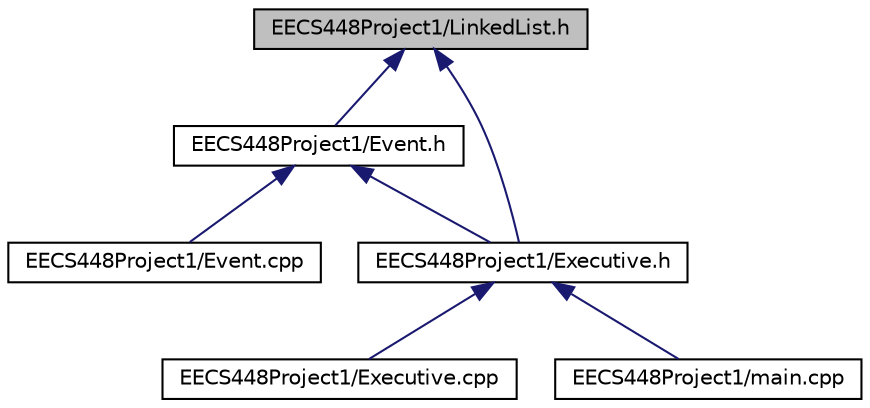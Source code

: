 digraph "EECS448Project1/LinkedList.h"
{
  edge [fontname="Helvetica",fontsize="10",labelfontname="Helvetica",labelfontsize="10"];
  node [fontname="Helvetica",fontsize="10",shape=record];
  Node1 [label="EECS448Project1/LinkedList.h",height=0.2,width=0.4,color="black", fillcolor="grey75", style="filled", fontcolor="black"];
  Node1 -> Node2 [dir="back",color="midnightblue",fontsize="10",style="solid"];
  Node2 [label="EECS448Project1/Event.h",height=0.2,width=0.4,color="black", fillcolor="white", style="filled",URL="$Event_8h.html"];
  Node2 -> Node3 [dir="back",color="midnightblue",fontsize="10",style="solid"];
  Node3 [label="EECS448Project1/Event.cpp",height=0.2,width=0.4,color="black", fillcolor="white", style="filled",URL="$Event_8cpp.html"];
  Node2 -> Node4 [dir="back",color="midnightblue",fontsize="10",style="solid"];
  Node4 [label="EECS448Project1/Executive.h",height=0.2,width=0.4,color="black", fillcolor="white", style="filled",URL="$Executive_8h.html"];
  Node4 -> Node5 [dir="back",color="midnightblue",fontsize="10",style="solid"];
  Node5 [label="EECS448Project1/Executive.cpp",height=0.2,width=0.4,color="black", fillcolor="white", style="filled",URL="$Executive_8cpp.html"];
  Node4 -> Node6 [dir="back",color="midnightblue",fontsize="10",style="solid"];
  Node6 [label="EECS448Project1/main.cpp",height=0.2,width=0.4,color="black", fillcolor="white", style="filled",URL="$main_8cpp.html"];
  Node1 -> Node4 [dir="back",color="midnightblue",fontsize="10",style="solid"];
}
